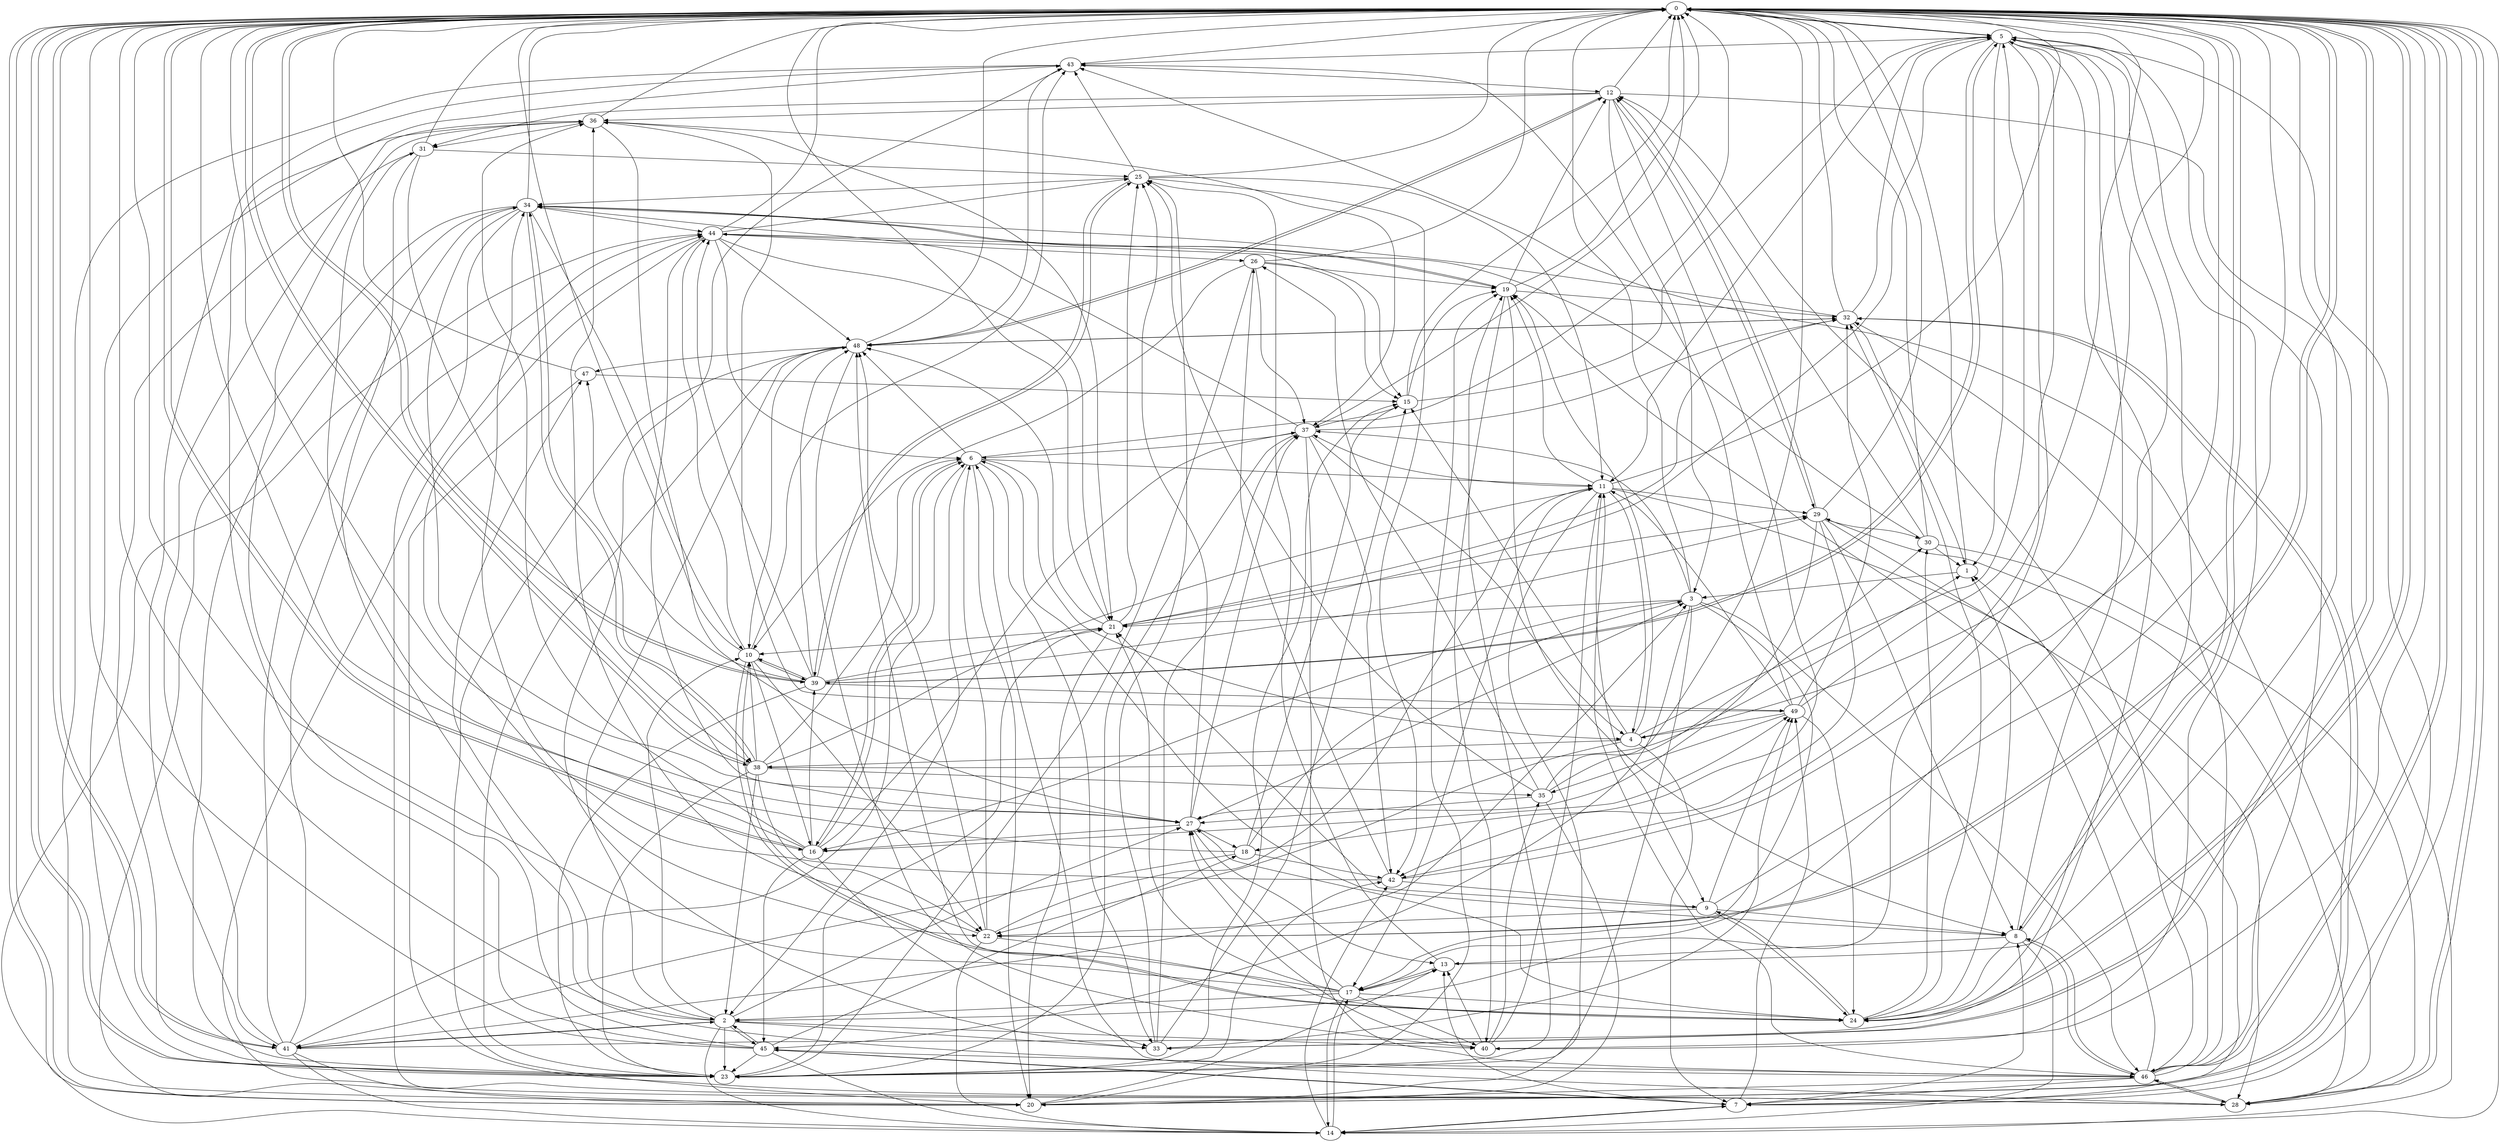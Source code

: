 strict digraph "" {
	0	 [component_delay=3];
	5	 [component_delay=3];
	0 -> 5	 [wire_delay=1];
	8	 [component_delay=3];
	0 -> 8	 [wire_delay=1];
	16	 [component_delay=3];
	0 -> 16	 [wire_delay=1];
	20	 [component_delay=3];
	0 -> 20	 [wire_delay=1];
	22	 [component_delay=3];
	0 -> 22	 [wire_delay=1];
	23	 [component_delay=3];
	0 -> 23	 [wire_delay=1];
	24	 [component_delay=3];
	0 -> 24	 [wire_delay=1];
	28	 [component_delay=3];
	0 -> 28	 [wire_delay=1];
	33	 [component_delay=3];
	0 -> 33	 [wire_delay=1];
	38	 [component_delay=3];
	0 -> 38	 [wire_delay=1];
	39	 [component_delay=3];
	0 -> 39	 [wire_delay=1];
	41	 [component_delay=3];
	0 -> 41	 [wire_delay=1];
	46	 [component_delay=3];
	0 -> 46	 [wire_delay=1];
	1	 [component_delay=3];
	1 -> 0	 [wire_delay=1];
	3	 [component_delay=3];
	1 -> 3	 [wire_delay=1];
	2	 [component_delay=3];
	2 -> 0	 [wire_delay=1];
	10	 [component_delay=3];
	2 -> 10	 [wire_delay=1];
	14	 [component_delay=3];
	2 -> 14	 [wire_delay=1];
	2 -> 23	 [wire_delay=1];
	27	 [component_delay=3];
	2 -> 27	 [wire_delay=1];
	2 -> 33	 [wire_delay=1];
	40	 [component_delay=3];
	2 -> 40	 [wire_delay=1];
	2 -> 41	 [wire_delay=1];
	45	 [component_delay=3];
	2 -> 45	 [wire_delay=1];
	47	 [component_delay=3];
	2 -> 47	 [wire_delay=1];
	3 -> 0	 [wire_delay=1];
	3 -> 16	 [wire_delay=1];
	17	 [component_delay=3];
	3 -> 17	 [wire_delay=1];
	21	 [component_delay=3];
	3 -> 21	 [wire_delay=1];
	3 -> 23	 [wire_delay=1];
	37	 [component_delay=3];
	3 -> 37	 [wire_delay=1];
	3 -> 45	 [wire_delay=1];
	3 -> 46	 [wire_delay=1];
	4	 [component_delay=3];
	4 -> 0	 [wire_delay=1];
	4 -> 5	 [wire_delay=1];
	7	 [component_delay=3];
	4 -> 7	 [wire_delay=1];
	15	 [component_delay=3];
	4 -> 15	 [wire_delay=1];
	19	 [component_delay=3];
	4 -> 19	 [wire_delay=1];
	4 -> 22	 [wire_delay=1];
	4 -> 38	 [wire_delay=1];
	5 -> 0	 [wire_delay=1];
	5 -> 1	 [wire_delay=1];
	5 -> 2	 [wire_delay=1];
	5 -> 7	 [wire_delay=1];
	11	 [component_delay=3];
	5 -> 11	 [wire_delay=1];
	5 -> 17	 [wire_delay=1];
	5 -> 21	 [wire_delay=1];
	5 -> 24	 [wire_delay=1];
	5 -> 39	 [wire_delay=1];
	5 -> 40	 [wire_delay=1];
	42	 [component_delay=3];
	5 -> 42	 [wire_delay=1];
	43	 [component_delay=3];
	5 -> 43	 [wire_delay=1];
	6	 [component_delay=3];
	6 -> 0	 [wire_delay=1];
	6 -> 2	 [wire_delay=1];
	6 -> 4	 [wire_delay=1];
	6 -> 11	 [wire_delay=1];
	6 -> 16	 [wire_delay=1];
	6 -> 20	 [wire_delay=1];
	6 -> 33	 [wire_delay=1];
	48	 [component_delay=3];
	6 -> 48	 [wire_delay=1];
	7 -> 0	 [wire_delay=1];
	7 -> 8	 [wire_delay=1];
	13	 [component_delay=3];
	7 -> 13	 [wire_delay=1];
	7 -> 14	 [wire_delay=1];
	7 -> 45	 [wire_delay=1];
	49	 [component_delay=3];
	7 -> 49	 [wire_delay=1];
	8 -> 0	 [wire_delay=1];
	8 -> 5	 [wire_delay=1];
	8 -> 6	 [wire_delay=1];
	8 -> 13	 [wire_delay=1];
	8 -> 14	 [wire_delay=1];
	8 -> 24	 [wire_delay=1];
	8 -> 46	 [wire_delay=1];
	9	 [component_delay=3];
	9 -> 0	 [wire_delay=1];
	9 -> 8	 [wire_delay=1];
	9 -> 21	 [wire_delay=1];
	9 -> 22	 [wire_delay=1];
	9 -> 24	 [wire_delay=1];
	9 -> 49	 [wire_delay=1];
	10 -> 0	 [wire_delay=1];
	10 -> 16	 [wire_delay=1];
	10 -> 22	 [wire_delay=1];
	10 -> 24	 [wire_delay=1];
	10 -> 39	 [wire_delay=1];
	10 -> 43	 [wire_delay=1];
	44	 [component_delay=3];
	10 -> 44	 [wire_delay=1];
	11 -> 0	 [wire_delay=1];
	11 -> 4	 [wire_delay=1];
	11 -> 9	 [wire_delay=1];
	11 -> 17	 [wire_delay=1];
	11 -> 19	 [wire_delay=1];
	11 -> 20	 [wire_delay=1];
	11 -> 28	 [wire_delay=1];
	29	 [component_delay=3];
	11 -> 29	 [wire_delay=1];
	11 -> 37	 [wire_delay=1];
	12	 [component_delay=3];
	12 -> 0	 [wire_delay=1];
	12 -> 3	 [wire_delay=1];
	12 -> 14	 [wire_delay=1];
	18	 [component_delay=3];
	12 -> 18	 [wire_delay=1];
	12 -> 29	 [wire_delay=1];
	31	 [component_delay=3];
	12 -> 31	 [wire_delay=1];
	36	 [component_delay=3];
	12 -> 36	 [wire_delay=1];
	12 -> 48	 [wire_delay=1];
	13 -> 0	 [wire_delay=1];
	13 -> 17	 [wire_delay=1];
	25	 [component_delay=3];
	13 -> 25	 [wire_delay=1];
	14 -> 0	 [wire_delay=1];
	14 -> 7	 [wire_delay=1];
	14 -> 17	 [wire_delay=1];
	14 -> 42	 [wire_delay=1];
	14 -> 44	 [wire_delay=1];
	15 -> 0	 [wire_delay=1];
	15 -> 5	 [wire_delay=1];
	15 -> 19	 [wire_delay=1];
	15 -> 37	 [wire_delay=1];
	16 -> 0	 [wire_delay=1];
	16 -> 6	 [wire_delay=1];
	16 -> 31	 [wire_delay=1];
	16 -> 33	 [wire_delay=1];
	16 -> 36	 [wire_delay=1];
	16 -> 37	 [wire_delay=1];
	16 -> 39	 [wire_delay=1];
	16 -> 45	 [wire_delay=1];
	16 -> 49	 [wire_delay=1];
	17 -> 0	 [wire_delay=1];
	17 -> 2	 [wire_delay=1];
	17 -> 13	 [wire_delay=1];
	17 -> 14	 [wire_delay=1];
	17 -> 21	 [wire_delay=1];
	17 -> 24	 [wire_delay=1];
	17 -> 27	 [wire_delay=1];
	17 -> 40	 [wire_delay=1];
	17 -> 48	 [wire_delay=1];
	18 -> 0	 [wire_delay=1];
	18 -> 3	 [wire_delay=1];
	18 -> 15	 [wire_delay=1];
	18 -> 41	 [wire_delay=1];
	18 -> 42	 [wire_delay=1];
	19 -> 0	 [wire_delay=1];
	19 -> 8	 [wire_delay=1];
	19 -> 12	 [wire_delay=1];
	32	 [component_delay=3];
	19 -> 32	 [wire_delay=1];
	34	 [component_delay=3];
	19 -> 34	 [wire_delay=1];
	19 -> 40	 [wire_delay=1];
	20 -> 0	 [wire_delay=1];
	20 -> 13	 [wire_delay=1];
	20 -> 19	 [wire_delay=1];
	20 -> 32	 [wire_delay=1];
	20 -> 48	 [wire_delay=1];
	21 -> 0	 [wire_delay=1];
	21 -> 10	 [wire_delay=1];
	21 -> 20	 [wire_delay=1];
	21 -> 25	 [wire_delay=1];
	21 -> 29	 [wire_delay=1];
	21 -> 32	 [wire_delay=1];
	21 -> 48	 [wire_delay=1];
	22 -> 0	 [wire_delay=1];
	22 -> 6	 [wire_delay=1];
	22 -> 11	 [wire_delay=1];
	22 -> 14	 [wire_delay=1];
	22 -> 24	 [wire_delay=1];
	22 -> 36	 [wire_delay=1];
	22 -> 48	 [wire_delay=1];
	23 -> 0	 [wire_delay=1];
	23 -> 15	 [wire_delay=1];
	23 -> 19	 [wire_delay=1];
	23 -> 21	 [wire_delay=1];
	23 -> 36	 [wire_delay=1];
	23 -> 42	 [wire_delay=1];
	24 -> 0	 [wire_delay=1];
	24 -> 1	 [wire_delay=1];
	24 -> 9	 [wire_delay=1];
	24 -> 10	 [wire_delay=1];
	24 -> 27	 [wire_delay=1];
	30	 [component_delay=3];
	24 -> 30	 [wire_delay=1];
	24 -> 32	 [wire_delay=1];
	25 -> 0	 [wire_delay=1];
	25 -> 11	 [wire_delay=1];
	25 -> 34	 [wire_delay=1];
	25 -> 39	 [wire_delay=1];
	25 -> 42	 [wire_delay=1];
	25 -> 43	 [wire_delay=1];
	26	 [component_delay=3];
	26 -> 0	 [wire_delay=1];
	26 -> 10	 [wire_delay=1];
	26 -> 15	 [wire_delay=1];
	26 -> 19	 [wire_delay=1];
	26 -> 23	 [wire_delay=1];
	26 -> 37	 [wire_delay=1];
	27 -> 0	 [wire_delay=1];
	27 -> 3	 [wire_delay=1];
	27 -> 13	 [wire_delay=1];
	27 -> 16	 [wire_delay=1];
	27 -> 18	 [wire_delay=1];
	27 -> 25	 [wire_delay=1];
	27 -> 37	 [wire_delay=1];
	28 -> 0	 [wire_delay=1];
	28 -> 6	 [wire_delay=1];
	28 -> 29	 [wire_delay=1];
	28 -> 43	 [wire_delay=1];
	28 -> 44	 [wire_delay=1];
	28 -> 46	 [wire_delay=1];
	29 -> 0	 [wire_delay=1];
	29 -> 7	 [wire_delay=1];
	29 -> 8	 [wire_delay=1];
	29 -> 12	 [wire_delay=1];
	29 -> 27	 [wire_delay=1];
	29 -> 30	 [wire_delay=1];
	29 -> 42	 [wire_delay=1];
	30 -> 0	 [wire_delay=1];
	30 -> 1	 [wire_delay=1];
	30 -> 12	 [wire_delay=1];
	30 -> 28	 [wire_delay=1];
	30 -> 44	 [wire_delay=1];
	31 -> 0	 [wire_delay=1];
	31 -> 23	 [wire_delay=1];
	31 -> 25	 [wire_delay=1];
	31 -> 38	 [wire_delay=1];
	31 -> 46	 [wire_delay=1];
	32 -> 0	 [wire_delay=1];
	32 -> 1	 [wire_delay=1];
	32 -> 5	 [wire_delay=1];
	32 -> 20	 [wire_delay=1];
	32 -> 34	 [wire_delay=1];
	32 -> 48	 [wire_delay=1];
	33 -> 0	 [wire_delay=1];
	33 -> 15	 [wire_delay=1];
	33 -> 25	 [wire_delay=1];
	33 -> 37	 [wire_delay=1];
	33 -> 49	 [wire_delay=1];
	34 -> 0	 [wire_delay=1];
	34 -> 10	 [wire_delay=1];
	34 -> 19	 [wire_delay=1];
	34 -> 20	 [wire_delay=1];
	34 -> 23	 [wire_delay=1];
	34 -> 27	 [wire_delay=1];
	34 -> 28	 [wire_delay=1];
	34 -> 38	 [wire_delay=1];
	34 -> 44	 [wire_delay=1];
	35	 [component_delay=3];
	35 -> 0	 [wire_delay=1];
	35 -> 20	 [wire_delay=1];
	35 -> 25	 [wire_delay=1];
	35 -> 26	 [wire_delay=1];
	35 -> 27	 [wire_delay=1];
	35 -> 30	 [wire_delay=1];
	36 -> 0	 [wire_delay=1];
	36 -> 21	 [wire_delay=1];
	36 -> 27	 [wire_delay=1];
	36 -> 31	 [wire_delay=1];
	36 -> 37	 [wire_delay=1];
	37 -> 0	 [wire_delay=1];
	37 -> 4	 [wire_delay=1];
	37 -> 6	 [wire_delay=1];
	37 -> 23	 [wire_delay=1];
	37 -> 32	 [wire_delay=1];
	37 -> 34	 [wire_delay=1];
	37 -> 42	 [wire_delay=1];
	37 -> 46	 [wire_delay=1];
	38 -> 0	 [wire_delay=1];
	38 -> 1	 [wire_delay=1];
	38 -> 2	 [wire_delay=1];
	38 -> 6	 [wire_delay=1];
	38 -> 10	 [wire_delay=1];
	38 -> 11	 [wire_delay=1];
	38 -> 22	 [wire_delay=1];
	38 -> 23	 [wire_delay=1];
	38 -> 34	 [wire_delay=1];
	38 -> 35	 [wire_delay=1];
	39 -> 0	 [wire_delay=1];
	39 -> 5	 [wire_delay=1];
	39 -> 10	 [wire_delay=1];
	39 -> 21	 [wire_delay=1];
	39 -> 23	 [wire_delay=1];
	39 -> 25	 [wire_delay=1];
	39 -> 29	 [wire_delay=1];
	39 -> 44	 [wire_delay=1];
	39 -> 47	 [wire_delay=1];
	39 -> 48	 [wire_delay=1];
	39 -> 49	 [wire_delay=1];
	40 -> 0	 [wire_delay=1];
	40 -> 11	 [wire_delay=1];
	40 -> 13	 [wire_delay=1];
	40 -> 27	 [wire_delay=1];
	40 -> 35	 [wire_delay=1];
	41 -> 0	 [wire_delay=1];
	41 -> 2	 [wire_delay=1];
	41 -> 3	 [wire_delay=1];
	41 -> 5	 [wire_delay=1];
	41 -> 6	 [wire_delay=1];
	41 -> 14	 [wire_delay=1];
	41 -> 20	 [wire_delay=1];
	41 -> 34	 [wire_delay=1];
	41 -> 36	 [wire_delay=1];
	41 -> 44	 [wire_delay=1];
	42 -> 0	 [wire_delay=1];
	42 -> 9	 [wire_delay=1];
	42 -> 26	 [wire_delay=1];
	42 -> 34	 [wire_delay=1];
	43 -> 0	 [wire_delay=1];
	43 -> 12	 [wire_delay=1];
	43 -> 20	 [wire_delay=1];
	43 -> 33	 [wire_delay=1];
	43 -> 41	 [wire_delay=1];
	44 -> 0	 [wire_delay=1];
	44 -> 6	 [wire_delay=1];
	44 -> 15	 [wire_delay=1];
	44 -> 21	 [wire_delay=1];
	44 -> 22	 [wire_delay=1];
	44 -> 25	 [wire_delay=1];
	44 -> 26	 [wire_delay=1];
	44 -> 27	 [wire_delay=1];
	44 -> 48	 [wire_delay=1];
	45 -> 0	 [wire_delay=1];
	45 -> 2	 [wire_delay=1];
	45 -> 7	 [wire_delay=1];
	45 -> 14	 [wire_delay=1];
	45 -> 18	 [wire_delay=1];
	45 -> 23	 [wire_delay=1];
	45 -> 36	 [wire_delay=1];
	45 -> 43	 [wire_delay=1];
	45 -> 46	 [wire_delay=1];
	46 -> 0	 [wire_delay=1];
	46 -> 1	 [wire_delay=1];
	46 -> 5	 [wire_delay=1];
	46 -> 7	 [wire_delay=1];
	46 -> 8	 [wire_delay=1];
	46 -> 11	 [wire_delay=1];
	46 -> 12	 [wire_delay=1];
	46 -> 19	 [wire_delay=1];
	46 -> 20	 [wire_delay=1];
	46 -> 28	 [wire_delay=1];
	46 -> 32	 [wire_delay=1];
	47 -> 0	 [wire_delay=1];
	47 -> 15	 [wire_delay=1];
	47 -> 28	 [wire_delay=1];
	48 -> 0	 [wire_delay=1];
	48 -> 2	 [wire_delay=1];
	48 -> 10	 [wire_delay=1];
	48 -> 12	 [wire_delay=1];
	48 -> 23	 [wire_delay=1];
	48 -> 32	 [wire_delay=1];
	48 -> 40	 [wire_delay=1];
	48 -> 43	 [wire_delay=1];
	48 -> 47	 [wire_delay=1];
	49 -> 0	 [wire_delay=1];
	49 -> 4	 [wire_delay=1];
	49 -> 11	 [wire_delay=1];
	49 -> 24	 [wire_delay=1];
	49 -> 32	 [wire_delay=1];
	49 -> 35	 [wire_delay=1];
	49 -> 36	 [wire_delay=1];
	49 -> 43	 [wire_delay=1];
}
